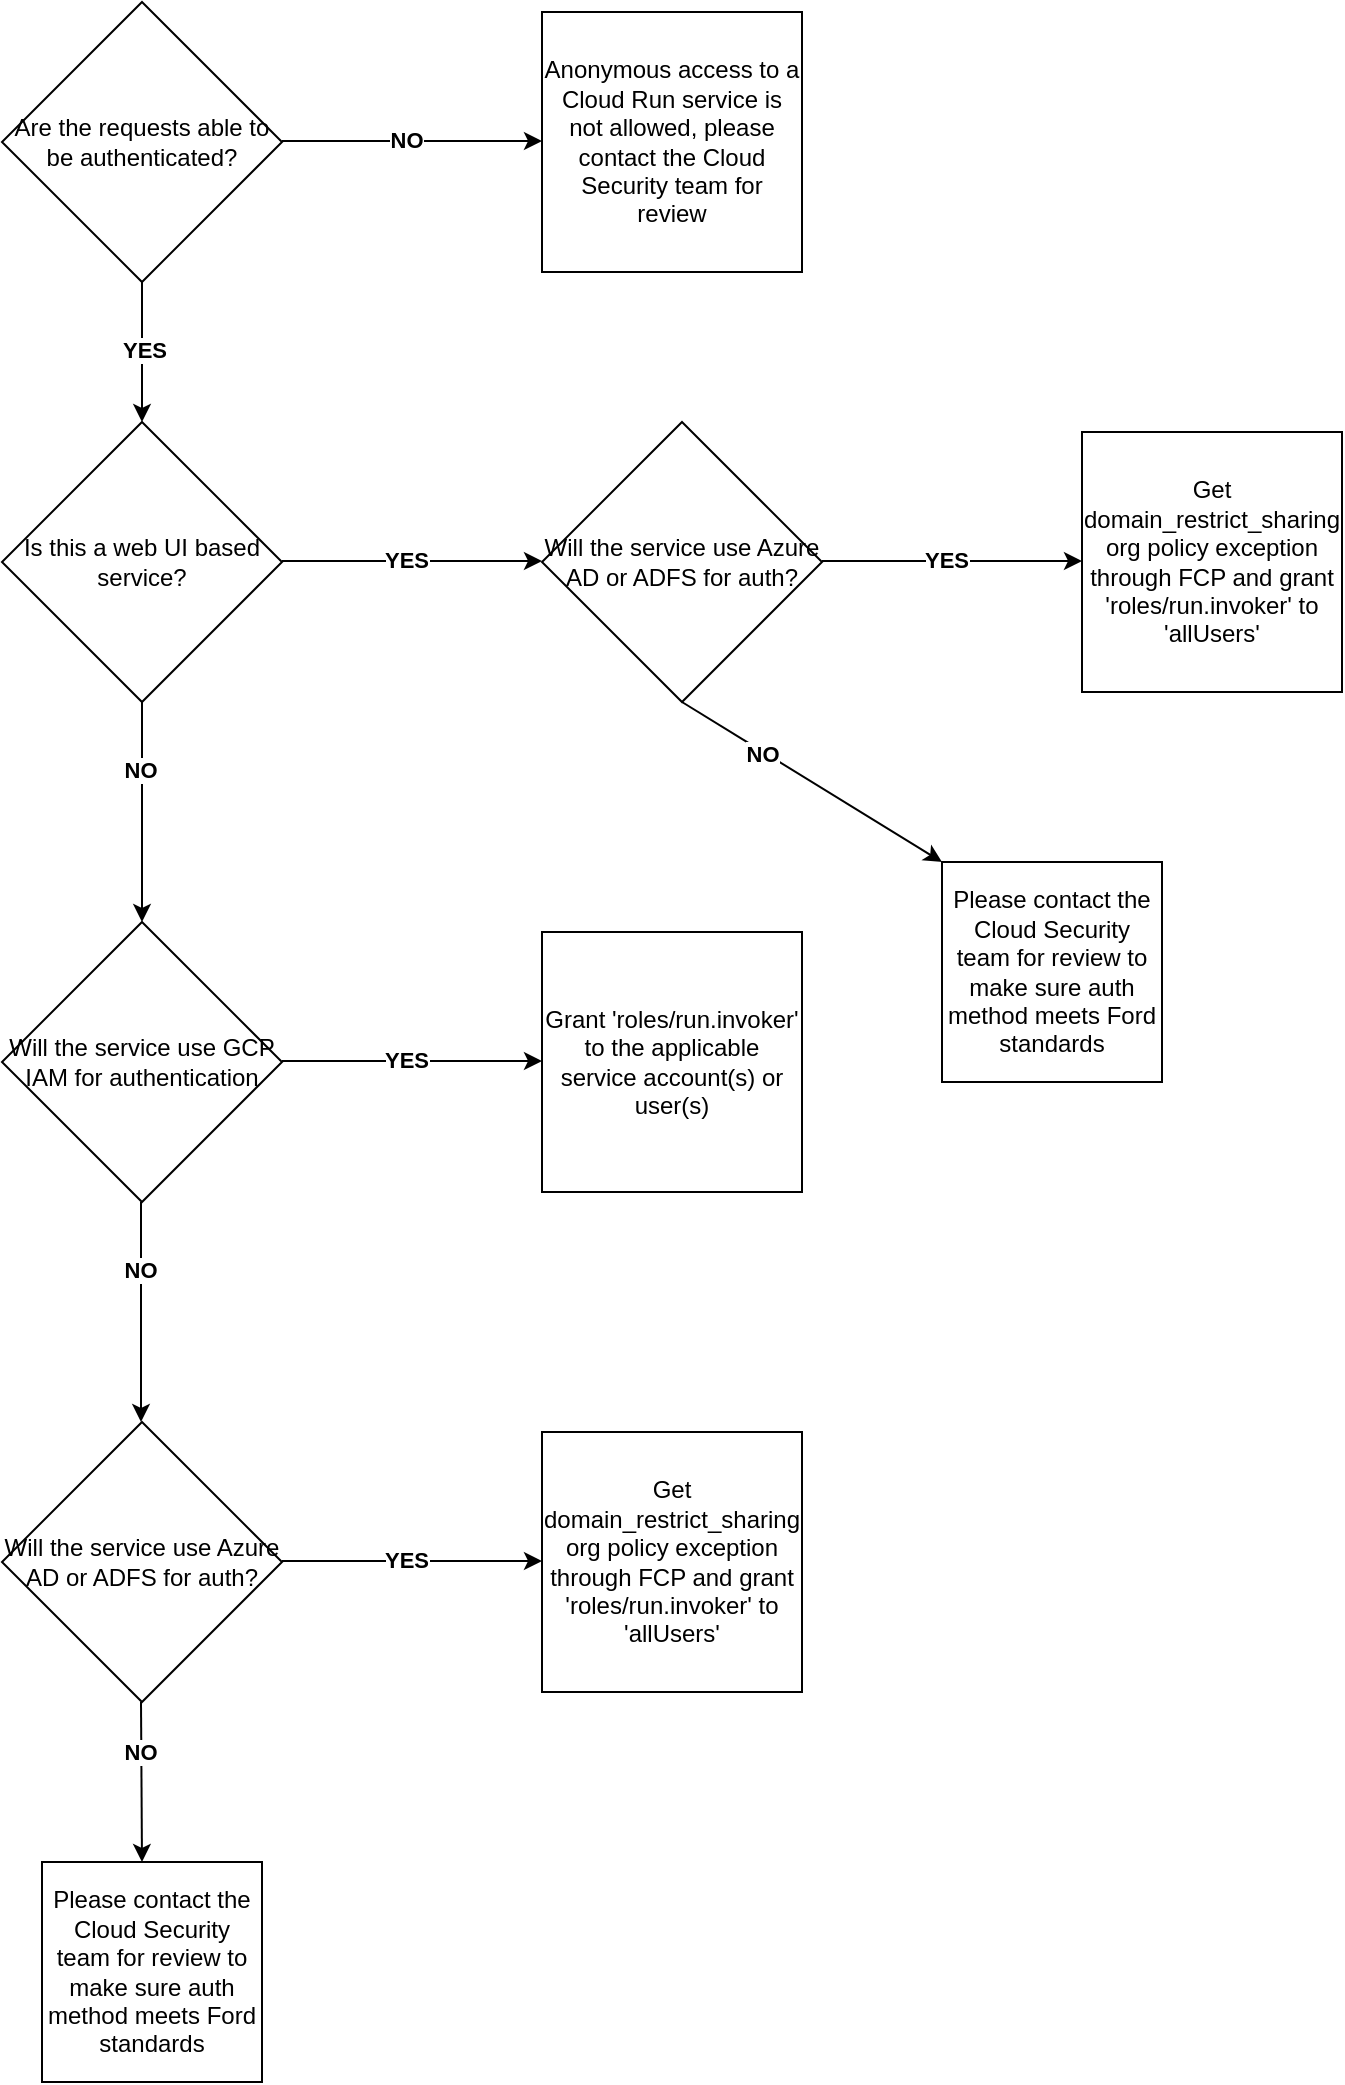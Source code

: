 <mxfile version="21.0.6" type="github">
  <diagram name="Page-1" id="AddEiYS7WW8PrMtlkH1x">
    <mxGraphModel dx="1434" dy="714" grid="1" gridSize="10" guides="1" tooltips="1" connect="1" arrows="1" fold="1" page="1" pageScale="1" pageWidth="850" pageHeight="1100" background="#ffffff" math="0" shadow="0">
      <root>
        <mxCell id="0" />
        <mxCell id="1" parent="0" />
        <mxCell id="sONLhSkbzb9_v6gaQ2Tb-1" value="Is this a web UI based service?" style="rhombus;whiteSpace=wrap;html=1;" parent="1" vertex="1">
          <mxGeometry x="90" y="260" width="140" height="140" as="geometry" />
        </mxCell>
        <mxCell id="sONLhSkbzb9_v6gaQ2Tb-2" value="" style="endArrow=classic;html=1;rounded=0;" parent="1" edge="1">
          <mxGeometry width="50" height="50" relative="1" as="geometry">
            <mxPoint x="230" y="329.5" as="sourcePoint" />
            <mxPoint x="360" y="329.5" as="targetPoint" />
          </mxGeometry>
        </mxCell>
        <mxCell id="sONLhSkbzb9_v6gaQ2Tb-6" value="YES" style="edgeLabel;html=1;align=center;verticalAlign=middle;resizable=0;points=[];fontStyle=1" parent="sONLhSkbzb9_v6gaQ2Tb-2" vertex="1" connectable="0">
          <mxGeometry x="-0.046" y="1" relative="1" as="geometry">
            <mxPoint as="offset" />
          </mxGeometry>
        </mxCell>
        <mxCell id="sONLhSkbzb9_v6gaQ2Tb-3" value="" style="endArrow=classic;html=1;rounded=0;exitX=0.5;exitY=1;exitDx=0;exitDy=0;" parent="1" source="sONLhSkbzb9_v6gaQ2Tb-1" edge="1">
          <mxGeometry width="50" height="50" relative="1" as="geometry">
            <mxPoint x="210" y="510" as="sourcePoint" />
            <mxPoint x="160" y="510" as="targetPoint" />
          </mxGeometry>
        </mxCell>
        <mxCell id="sONLhSkbzb9_v6gaQ2Tb-7" value="NO" style="edgeLabel;html=1;align=center;verticalAlign=middle;resizable=0;points=[];fontStyle=1" parent="sONLhSkbzb9_v6gaQ2Tb-3" vertex="1" connectable="0">
          <mxGeometry x="-0.38" y="-1" relative="1" as="geometry">
            <mxPoint as="offset" />
          </mxGeometry>
        </mxCell>
        <mxCell id="sONLhSkbzb9_v6gaQ2Tb-4" value="Get domain_restrict_sharing org policy exception through FCP and grant &#39;roles/run.invoker&#39; to &#39;allUsers&#39;" style="whiteSpace=wrap;html=1;aspect=fixed;" parent="1" vertex="1">
          <mxGeometry x="630" y="265" width="130" height="130" as="geometry" />
        </mxCell>
        <mxCell id="sONLhSkbzb9_v6gaQ2Tb-8" value="Are the requests able to be authenticated?" style="rhombus;whiteSpace=wrap;html=1;" parent="1" vertex="1">
          <mxGeometry x="90" y="50" width="140" height="140" as="geometry" />
        </mxCell>
        <mxCell id="sONLhSkbzb9_v6gaQ2Tb-9" value="" style="endArrow=classic;html=1;rounded=0;" parent="1" edge="1">
          <mxGeometry width="50" height="50" relative="1" as="geometry">
            <mxPoint x="230" y="119.5" as="sourcePoint" />
            <mxPoint x="360" y="119.5" as="targetPoint" />
          </mxGeometry>
        </mxCell>
        <mxCell id="sONLhSkbzb9_v6gaQ2Tb-10" value="NO" style="edgeLabel;html=1;align=center;verticalAlign=middle;resizable=0;points=[];fontStyle=1" parent="sONLhSkbzb9_v6gaQ2Tb-9" vertex="1" connectable="0">
          <mxGeometry x="-0.046" y="1" relative="1" as="geometry">
            <mxPoint as="offset" />
          </mxGeometry>
        </mxCell>
        <mxCell id="sONLhSkbzb9_v6gaQ2Tb-11" value="" style="endArrow=classic;html=1;rounded=0;entryX=0.5;entryY=0;entryDx=0;entryDy=0;" parent="1" target="sONLhSkbzb9_v6gaQ2Tb-1" edge="1">
          <mxGeometry width="50" height="50" relative="1" as="geometry">
            <mxPoint x="160" y="190" as="sourcePoint" />
            <mxPoint x="290" y="190" as="targetPoint" />
          </mxGeometry>
        </mxCell>
        <mxCell id="sONLhSkbzb9_v6gaQ2Tb-12" value="YES" style="edgeLabel;html=1;align=center;verticalAlign=middle;resizable=0;points=[];fontStyle=1" parent="sONLhSkbzb9_v6gaQ2Tb-11" vertex="1" connectable="0">
          <mxGeometry x="-0.046" y="1" relative="1" as="geometry">
            <mxPoint as="offset" />
          </mxGeometry>
        </mxCell>
        <mxCell id="sONLhSkbzb9_v6gaQ2Tb-13" value="Anonymous access to a Cloud Run service is not allowed, please contact the Cloud Security team for review" style="whiteSpace=wrap;html=1;aspect=fixed;" parent="1" vertex="1">
          <mxGeometry x="360" y="55" width="130" height="130" as="geometry" />
        </mxCell>
        <mxCell id="sONLhSkbzb9_v6gaQ2Tb-14" value="Will the service use GCP IAM for authentication" style="rhombus;whiteSpace=wrap;html=1;" parent="1" vertex="1">
          <mxGeometry x="90" y="510" width="140" height="140" as="geometry" />
        </mxCell>
        <mxCell id="sONLhSkbzb9_v6gaQ2Tb-15" value="" style="endArrow=classic;html=1;rounded=0;" parent="1" edge="1">
          <mxGeometry width="50" height="50" relative="1" as="geometry">
            <mxPoint x="230" y="579.5" as="sourcePoint" />
            <mxPoint x="360" y="579.5" as="targetPoint" />
          </mxGeometry>
        </mxCell>
        <mxCell id="sONLhSkbzb9_v6gaQ2Tb-16" value="YES" style="edgeLabel;html=1;align=center;verticalAlign=middle;resizable=0;points=[];fontStyle=1" parent="sONLhSkbzb9_v6gaQ2Tb-15" vertex="1" connectable="0">
          <mxGeometry x="-0.046" y="1" relative="1" as="geometry">
            <mxPoint as="offset" />
          </mxGeometry>
        </mxCell>
        <mxCell id="sONLhSkbzb9_v6gaQ2Tb-17" value="Grant &#39;roles/run.invoker&#39; to the applicable service account(s) or user(s)" style="whiteSpace=wrap;html=1;aspect=fixed;" parent="1" vertex="1">
          <mxGeometry x="360" y="515" width="130" height="130" as="geometry" />
        </mxCell>
        <mxCell id="sONLhSkbzb9_v6gaQ2Tb-18" value="" style="endArrow=classic;html=1;rounded=0;exitX=0.5;exitY=1;exitDx=0;exitDy=0;" parent="1" edge="1">
          <mxGeometry width="50" height="50" relative="1" as="geometry">
            <mxPoint x="159.5" y="650" as="sourcePoint" />
            <mxPoint x="159.5" y="760" as="targetPoint" />
          </mxGeometry>
        </mxCell>
        <mxCell id="sONLhSkbzb9_v6gaQ2Tb-19" value="NO" style="edgeLabel;html=1;align=center;verticalAlign=middle;resizable=0;points=[];fontStyle=1" parent="sONLhSkbzb9_v6gaQ2Tb-18" vertex="1" connectable="0">
          <mxGeometry x="-0.38" y="-1" relative="1" as="geometry">
            <mxPoint as="offset" />
          </mxGeometry>
        </mxCell>
        <mxCell id="sONLhSkbzb9_v6gaQ2Tb-20" value="Will the service use Azure AD or ADFS for auth?" style="rhombus;whiteSpace=wrap;html=1;" parent="1" vertex="1">
          <mxGeometry x="90" y="760" width="140" height="140" as="geometry" />
        </mxCell>
        <mxCell id="sONLhSkbzb9_v6gaQ2Tb-21" value="" style="endArrow=classic;html=1;rounded=0;" parent="1" edge="1">
          <mxGeometry width="50" height="50" relative="1" as="geometry">
            <mxPoint x="230" y="829.5" as="sourcePoint" />
            <mxPoint x="360" y="829.5" as="targetPoint" />
          </mxGeometry>
        </mxCell>
        <mxCell id="sONLhSkbzb9_v6gaQ2Tb-22" value="YES" style="edgeLabel;html=1;align=center;verticalAlign=middle;resizable=0;points=[];fontStyle=1" parent="sONLhSkbzb9_v6gaQ2Tb-21" vertex="1" connectable="0">
          <mxGeometry x="-0.046" y="1" relative="1" as="geometry">
            <mxPoint as="offset" />
          </mxGeometry>
        </mxCell>
        <mxCell id="sONLhSkbzb9_v6gaQ2Tb-23" value="Get domain_restrict_sharing org policy exception through FCP and grant &#39;roles/run.invoker&#39; to &#39;allUsers&#39;" style="whiteSpace=wrap;html=1;aspect=fixed;" parent="1" vertex="1">
          <mxGeometry x="360" y="765" width="130" height="130" as="geometry" />
        </mxCell>
        <mxCell id="sONLhSkbzb9_v6gaQ2Tb-24" value="" style="endArrow=classic;html=1;rounded=0;exitX=0.5;exitY=1;exitDx=0;exitDy=0;" parent="1" edge="1">
          <mxGeometry width="50" height="50" relative="1" as="geometry">
            <mxPoint x="159.5" y="900" as="sourcePoint" />
            <mxPoint x="160" y="980" as="targetPoint" />
          </mxGeometry>
        </mxCell>
        <mxCell id="sONLhSkbzb9_v6gaQ2Tb-25" value="NO" style="edgeLabel;html=1;align=center;verticalAlign=middle;resizable=0;points=[];fontStyle=1" parent="sONLhSkbzb9_v6gaQ2Tb-24" vertex="1" connectable="0">
          <mxGeometry x="-0.38" y="-1" relative="1" as="geometry">
            <mxPoint as="offset" />
          </mxGeometry>
        </mxCell>
        <mxCell id="sONLhSkbzb9_v6gaQ2Tb-26" value="Will the service use Azure AD or ADFS for auth?" style="rhombus;whiteSpace=wrap;html=1;" parent="1" vertex="1">
          <mxGeometry x="360" y="260" width="140" height="140" as="geometry" />
        </mxCell>
        <mxCell id="sONLhSkbzb9_v6gaQ2Tb-27" value="" style="endArrow=classic;html=1;rounded=0;" parent="1" edge="1">
          <mxGeometry width="50" height="50" relative="1" as="geometry">
            <mxPoint x="500" y="329.5" as="sourcePoint" />
            <mxPoint x="630" y="329.5" as="targetPoint" />
          </mxGeometry>
        </mxCell>
        <mxCell id="sONLhSkbzb9_v6gaQ2Tb-28" value="YES" style="edgeLabel;html=1;align=center;verticalAlign=middle;resizable=0;points=[];fontStyle=1" parent="sONLhSkbzb9_v6gaQ2Tb-27" vertex="1" connectable="0">
          <mxGeometry x="-0.046" y="1" relative="1" as="geometry">
            <mxPoint as="offset" />
          </mxGeometry>
        </mxCell>
        <mxCell id="sONLhSkbzb9_v6gaQ2Tb-29" value="" style="endArrow=classic;html=1;rounded=0;exitX=0.5;exitY=1;exitDx=0;exitDy=0;" parent="1" source="sONLhSkbzb9_v6gaQ2Tb-26" edge="1">
          <mxGeometry width="50" height="50" relative="1" as="geometry">
            <mxPoint x="429.5" y="405" as="sourcePoint" />
            <mxPoint x="560" y="480" as="targetPoint" />
          </mxGeometry>
        </mxCell>
        <mxCell id="sONLhSkbzb9_v6gaQ2Tb-30" value="NO" style="edgeLabel;html=1;align=center;verticalAlign=middle;resizable=0;points=[];fontStyle=1" parent="sONLhSkbzb9_v6gaQ2Tb-29" vertex="1" connectable="0">
          <mxGeometry x="-0.38" y="-1" relative="1" as="geometry">
            <mxPoint as="offset" />
          </mxGeometry>
        </mxCell>
        <mxCell id="sONLhSkbzb9_v6gaQ2Tb-31" value="Please contact the Cloud Security team for review to make sure auth method meets Ford standards" style="whiteSpace=wrap;html=1;aspect=fixed;" parent="1" vertex="1">
          <mxGeometry x="560" y="480" width="110" height="110" as="geometry" />
        </mxCell>
        <mxCell id="sONLhSkbzb9_v6gaQ2Tb-32" value="Please contact the Cloud Security team for review to make sure auth method meets Ford standards" style="whiteSpace=wrap;html=1;aspect=fixed;" parent="1" vertex="1">
          <mxGeometry x="110" y="980" width="110" height="110" as="geometry" />
        </mxCell>
      </root>
    </mxGraphModel>
  </diagram>
</mxfile>
